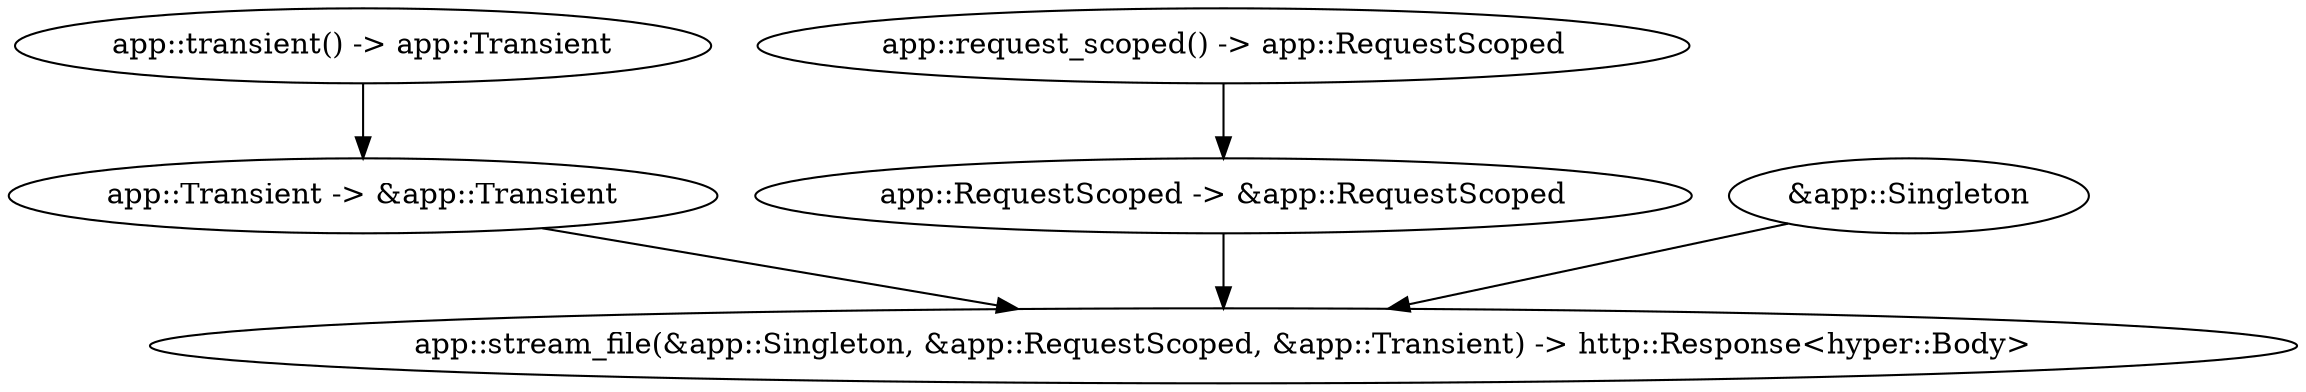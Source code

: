 digraph "/home" {
    0 [ label = "app::stream_file(&app::Singleton, &app::RequestScoped, &app::Transient) -> http::Response<hyper::Body>"]
    1 [ label = "app::Transient -> &app::Transient"]
    2 [ label = "app::transient() -> app::Transient"]
    3 [ label = "app::RequestScoped -> &app::RequestScoped"]
    4 [ label = "app::request_scoped() -> app::RequestScoped"]
    5 [ label = "&app::Singleton"]
    1 -> 0 [ ]
    2 -> 1 [ ]
    3 -> 0 [ ]
    4 -> 3 [ ]
    5 -> 0 [ ]
}
digraph app_state {
    0 [ label = "crate::ApplicationState(app::Singleton) -> crate::ApplicationState"]
    1 [ label = "app::Singleton::new() -> app::Singleton"]
    1 -> 0 [ ]
}